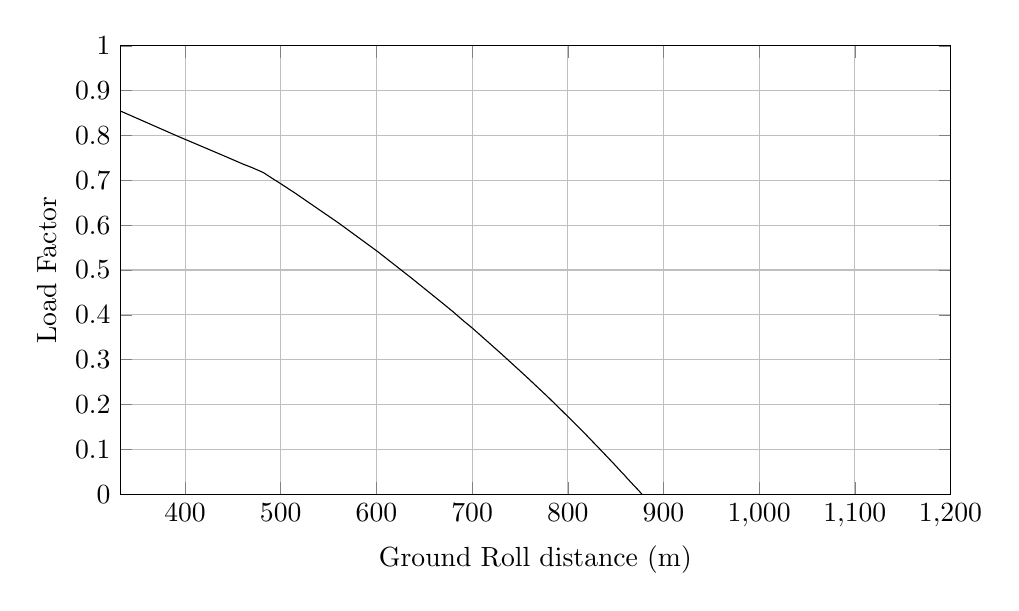 %LoadFactor_vs_GroundDistance
\begin{tikzpicture}

\begin{axis}[
width=\textwidth,
height=0.6\textwidth,
scaled ticks=false, tick label style={/pgf/number format/fixed},
xmin=332.247,
xmax=1200,
xtick={400,500,600,700,800,900,1000,1100,1200},
xlabel={Ground Roll distance (m)},
xmajorgrids,
ymin=0.0,
ymax=1,
ytick={0,0.1,0.2,0.3,0.4,0.5,0.6,0.7,0.8,0.9,1},
ylabel={Load Factor },
ymajorgrids,
legend style={at={(1.03,0.5)},anchor=west,draw=black,fill=white,legend cell align=left}
]

\addplot [
color=black,
solid
]
table[row sep=crcr]{
332.999	0.854\\
340.508	0.847\\
391.628	0.799\\
441.289	0.754\\
451.048	0.745\\
460.749	0.736\\
470.394	0.728\\
479.982	0.719\\
481.893	0.717\\
481.916	0.717\\
481.932	0.717\\
481.938	0.717\\
481.941	0.717\\
481.944	0.717\\
481.945	0.717\\
481.945	0.717\\
481.952	0.717\\
482.024	0.717\\
482.743	0.716\\
489.903	0.706\\
500.276	0.692\\
515.307	0.671\\
560.281	0.605\\
600.691	0.542\\
636.57	0.482\\
669.116	0.426\\
680.0	0.407\\
690.755	0.387\\
700.456	0.37\\
730.031	0.314\\
756.193	0.263\\
779.116	0.217\\
799.662	0.174\\
818.844	0.133\\
834.626	0.098\\
848.014	0.068\\
857.498	0.046\\
859.009	0.043\\
860.975	0.038\\
869.211	0.019\\
874.603	0.007\\
877.215	4.852E-4\\
877.401	4.461E-5\\
877.42	2.189E-17\\
};
\end{axis}
\end{tikzpicture}%
